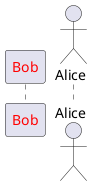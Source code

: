 {
  "sha1": "gjtldpx2616eyo39wknk848qj7xr0cl",
  "insertion": {
    "when": "2024-06-01T09:03:07.888Z",
    "url": "http://wiki.plantuml.net/site/style-evolution",
    "user": "plantuml@gmail.com"
  }
}
@startuml

skinparam useBetaStyle true

<style>
.dummy1 {
  FontColor red
  ShowStereotype false
}
</style>

participant Bob <<dummy1>> 
actor Alice

@enduml
